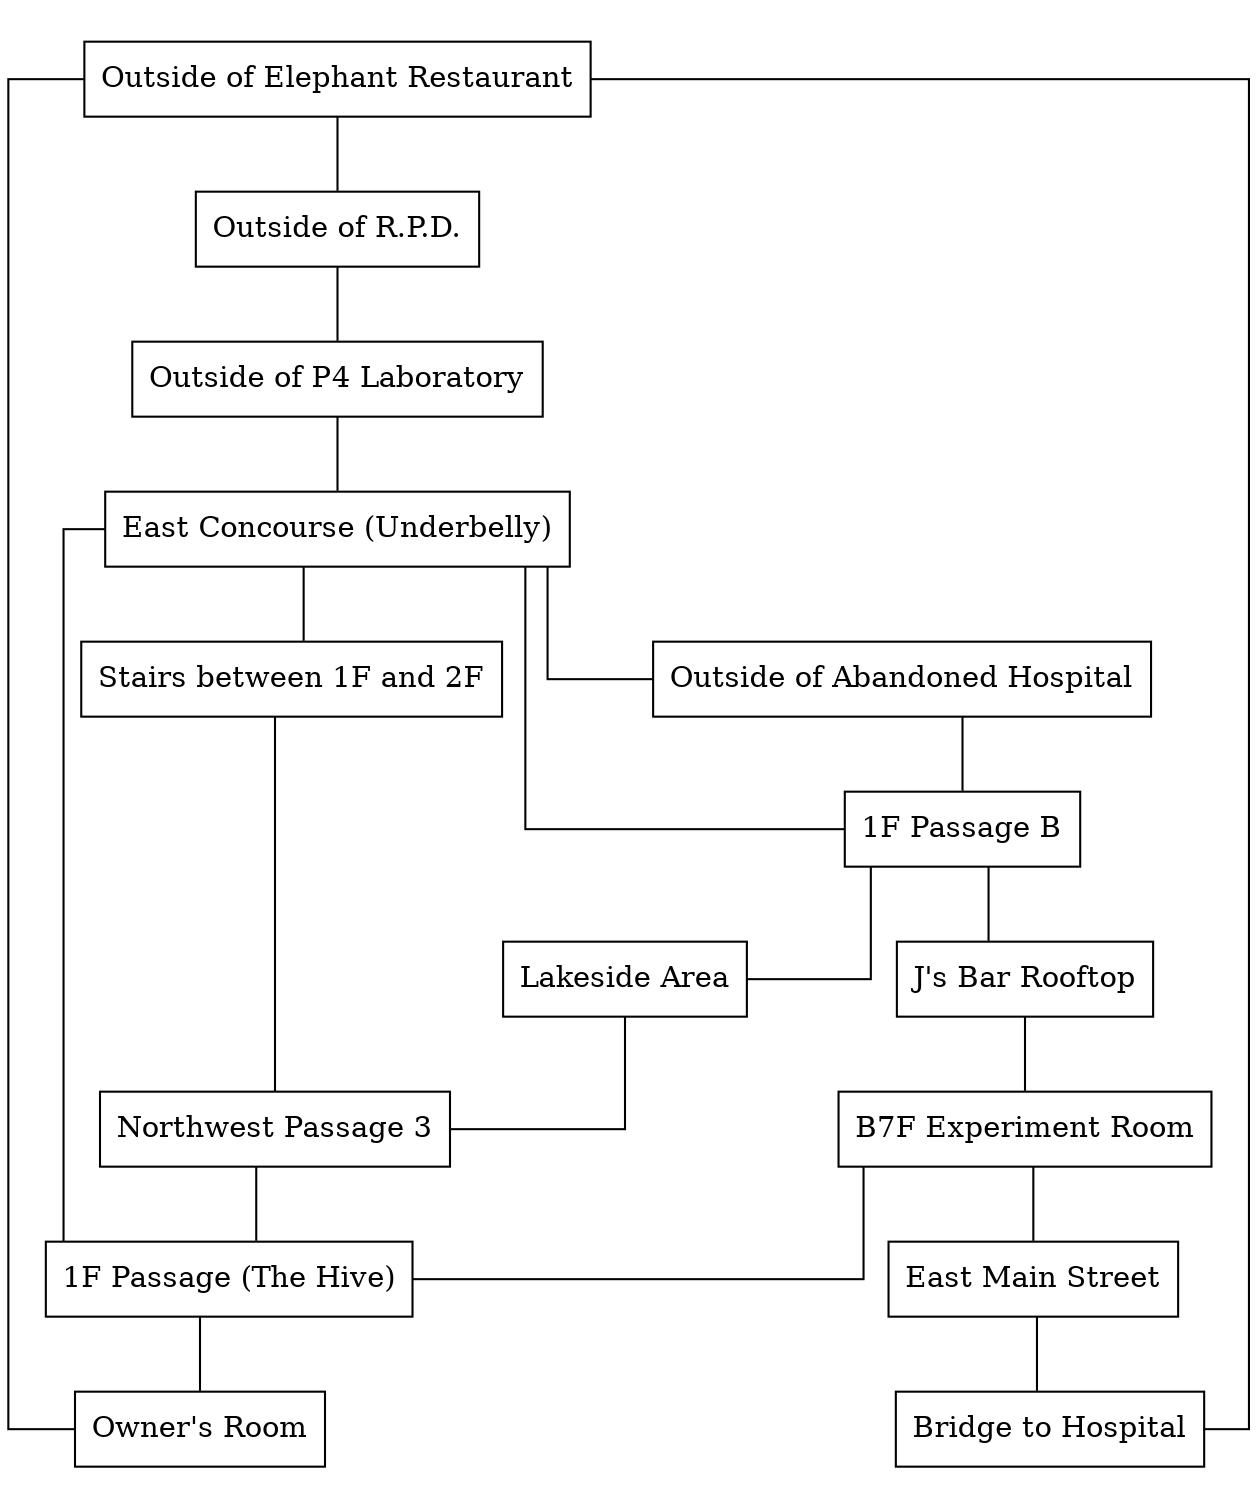 graph Elimination_2 {

graph [splines=ortho, nodesep=1] 
node [shape=box]



subgraph cluster_mainloop2 {
    style=invisible
    "Outside of Elephant Restaurant"
    "Outside of R.P.D."
    "Outside of P4 Laboratory"
}

subgraph cluster_mainloop1 {
    style=invisible
    "J's Bar Rooftop"
    "B7F Experiment Room"
    "East Main Street"
    "Bridge to Hospital"
}

subgraph cluster_mainloop3 {
    style=invisible
    "1F Passage (The Hive)"
    "Owner's Room"
}



"Outside of Elephant Restaurant" -- {"Bridge to Hospital" "Owner's Room" "Outside of R.P.D." } 
"Outside of R.P.D." -- "Outside of P4 Laboratory"
"Outside of P4 Laboratory" -- "East Concourse (Underbelly)"
"East Concourse (Underbelly)" -- {"1F Passage (The Hive)" "Stairs between 1F and 2F" "Outside of Abandoned Hospital"}
"Outside of Abandoned Hospital" -- "1F Passage B"
"1F Passage B" -- "Lakeside Area"
"1F Passage B" -- "J's Bar Rooftop"
"J's Bar Rooftop" -- "B7F Experiment Room"
"B7F Experiment Room" -- {"1F Passage (The Hive)" "East Main Street"}
"East Main Street" -- "Bridge to Hospital"
"Stairs between 1F and 2F" -- "Northwest Passage 3"
"Lakeside Area" -- "Northwest Passage 3"
"1F Passage B" -- "East Concourse (Underbelly)"
"1F Passage (The Hive)" -- "Owner's Room"
"Northwest Passage 3" -- "1F Passage (The Hive)"
}
